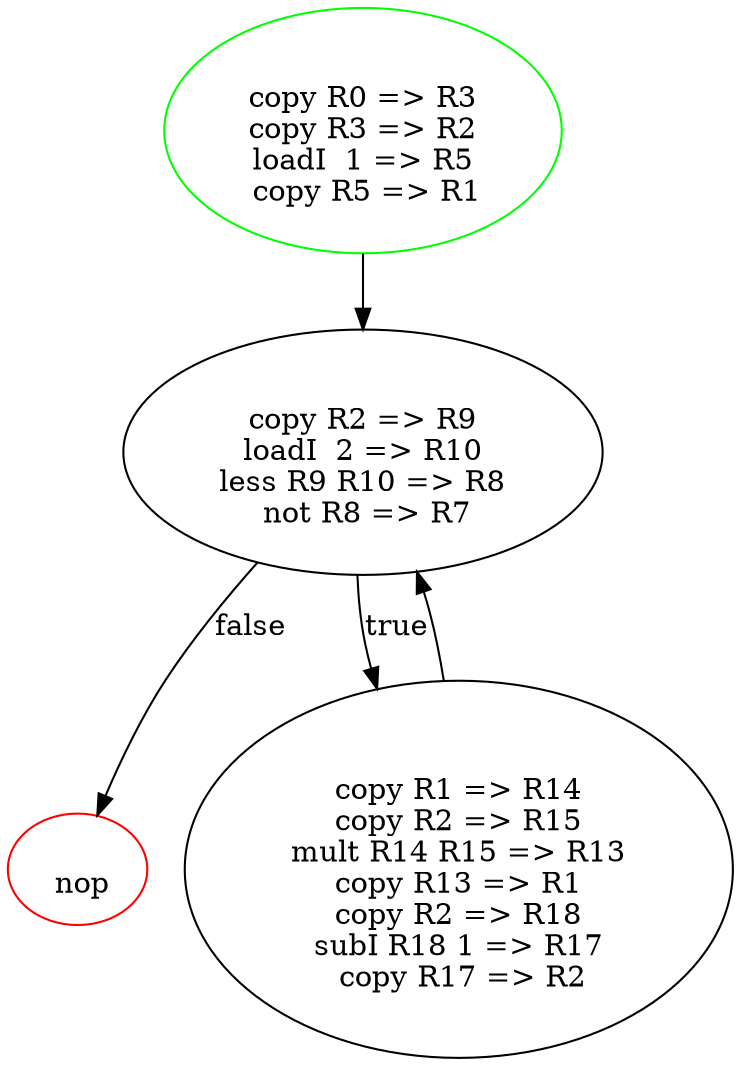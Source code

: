 digraph G {
  // Entry node
  0 [shape=ellipse, color=green];
  // Exit node
  3 [shape=ellipse, color=red];
  0 [label=" \n copy R0 => R3 \n copy R3 => R2 \n loadI  1 => R5 \n copy R5 => R1"];
  1 [label=" \n copy R2 => R9 \n loadI  2 => R10 \n less R9 R10 => R8 \n not R8 => R7"];
  2 [label=" \n copy R1 => R14 \n copy R2 => R15 \n mult R14 R15 => R13 \n copy R13 => R1 \n copy R2 => R18 \n subI R18 1 => R17 \n copy R17 => R2"];
  3 [label=" \n nop"];
0 -> 1;
1 -> 2 [label="true"];
1 -> 3 [label="false"];2 -> 1;
}
